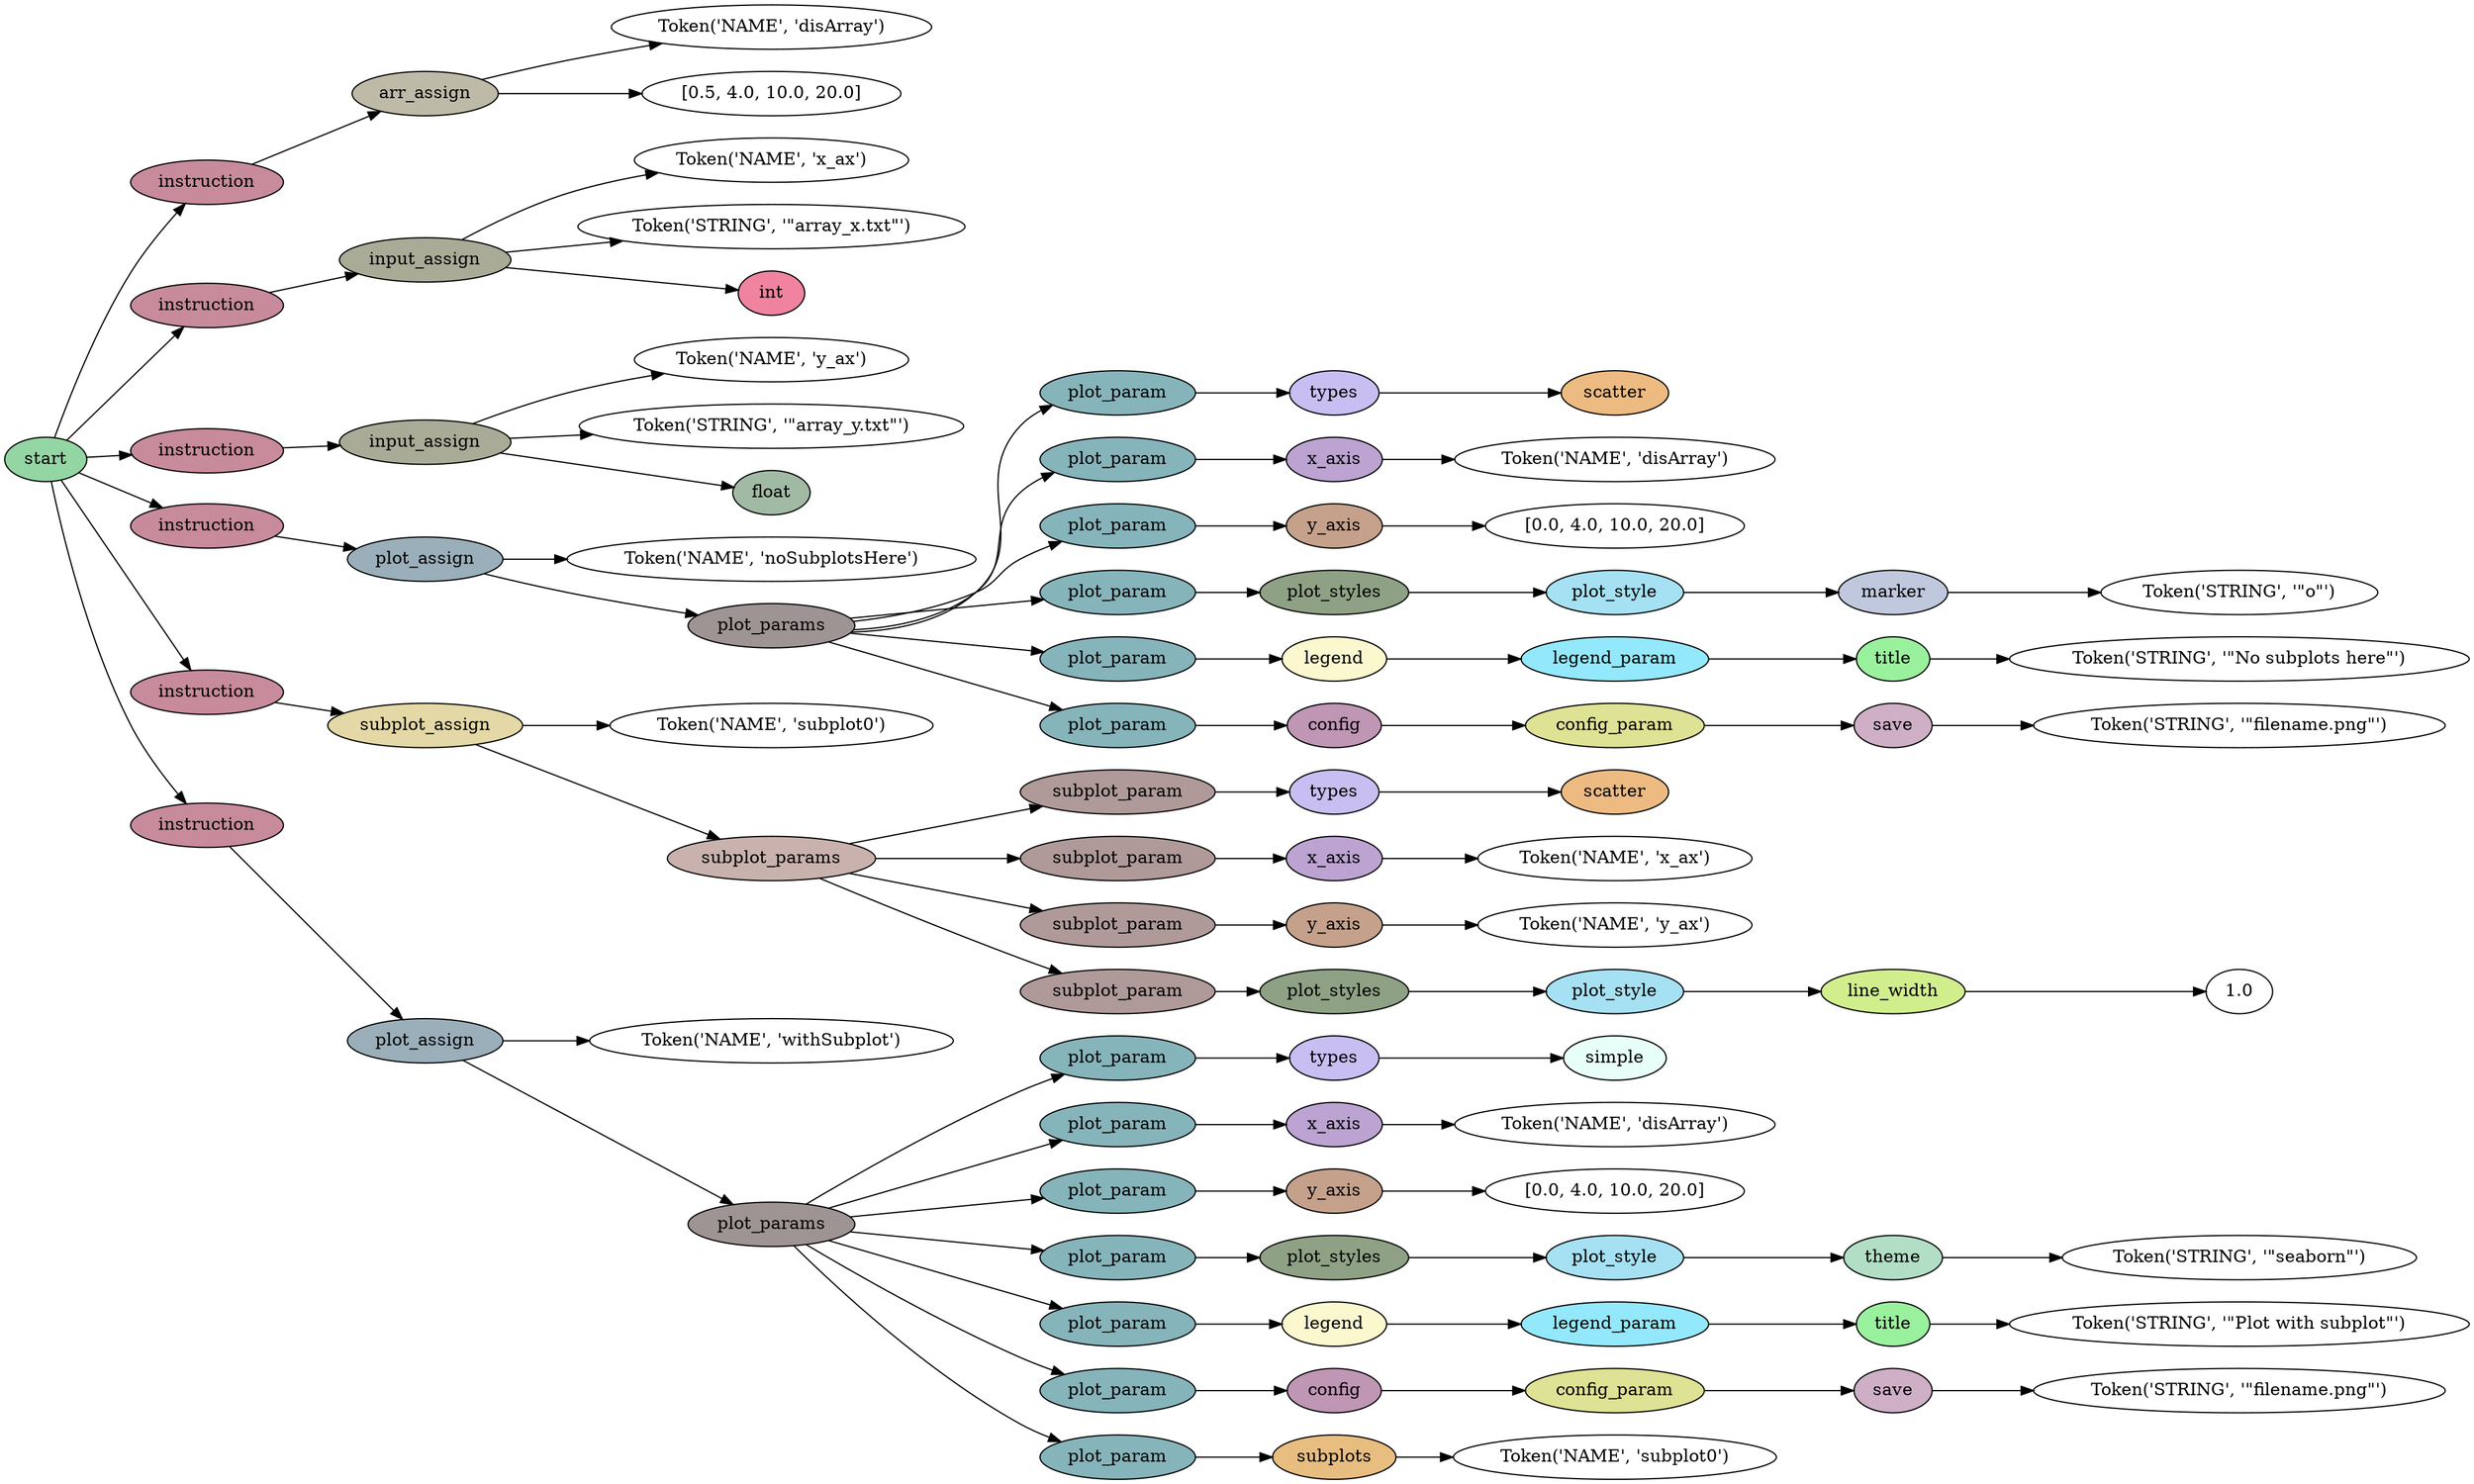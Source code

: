 digraph G {
rankdir=LR;
0 [label="Token('NAME', 'disArray')"];
1 [label="[0.5, 4.0, 10.0, 20.0]"];
2 [fillcolor="#bdbaa7", label=arr_assign, style=filled];
2 -> 0;
2 -> 1;
3 [fillcolor="#c78b9b", label=instruction, style=filled];
3 -> 2;
4 [label="Token('NAME', 'x_ax')"];
5 [label="Token('STRING', '\"array_x.txt\"')"];
6 [fillcolor="#f0839f", label=int, style=filled];
7 [fillcolor="#aaab97", label=input_assign, style=filled];
7 -> 4;
7 -> 5;
7 -> 6;
8 [fillcolor="#c78b9b", label=instruction, style=filled];
8 -> 7;
9 [label="Token('NAME', 'y_ax')"];
10 [label="Token('STRING', '\"array_y.txt\"')"];
11 [fillcolor="#a1baa4", label=float, style=filled];
12 [fillcolor="#aaab97", label=input_assign, style=filled];
12 -> 9;
12 -> 10;
12 -> 11;
13 [fillcolor="#c78b9b", label=instruction, style=filled];
13 -> 12;
14 [label="Token('NAME', 'noSubplotsHere')"];
15 [fillcolor="#edbb81", label=scatter, style=filled];
16 [fillcolor="#c9bef1", label=types, style=filled];
16 -> 15;
17 [fillcolor="#86b4bb", label=plot_param, style=filled];
17 -> 16;
18 [label="Token('NAME', 'disArray')"];
19 [fillcolor="#bca3d2", label=x_axis, style=filled];
19 -> 18;
20 [fillcolor="#86b4bb", label=plot_param, style=filled];
20 -> 19;
21 [label="[0.0, 4.0, 10.0, 20.0]"];
22 [fillcolor="#c5a18b", label=y_axis, style=filled];
22 -> 21;
23 [fillcolor="#86b4bb", label=plot_param, style=filled];
23 -> 22;
24 [label="Token('STRING', '\"o\"')"];
25 [fillcolor="#bfc8dd", label=marker, style=filled];
25 -> 24;
26 [fillcolor="#a5e1f2", label=plot_style, style=filled];
26 -> 25;
27 [fillcolor="#8ea184", label=plot_styles, style=filled];
27 -> 26;
28 [fillcolor="#86b4bb", label=plot_param, style=filled];
28 -> 27;
29 [label="Token('STRING', '\"No subplots here\"')"];
30 [fillcolor="#9af19d", label=title, style=filled];
30 -> 29;
31 [fillcolor="#93e8fb", label=legend_param, style=filled];
31 -> 30;
32 [fillcolor="#fbf7ce", label=legend, style=filled];
32 -> 31;
33 [fillcolor="#86b4bb", label=plot_param, style=filled];
33 -> 32;
34 [label="Token('STRING', '\"filename.png\"')"];
35 [fillcolor="#ceafc6", label=save, style=filled];
35 -> 34;
36 [fillcolor="#dee294", label=config_param, style=filled];
36 -> 35;
37 [fillcolor="#bf96b4", label=config, style=filled];
37 -> 36;
38 [fillcolor="#86b4bb", label=plot_param, style=filled];
38 -> 37;
39 [fillcolor="#9e9493", label=plot_params, style=filled];
39 -> 17;
39 -> 20;
39 -> 23;
39 -> 28;
39 -> 33;
39 -> 38;
40 [fillcolor="#9aafba", label=plot_assign, style=filled];
40 -> 14;
40 -> 39;
41 [fillcolor="#c78b9b", label=instruction, style=filled];
41 -> 40;
42 [label="Token('NAME', 'subplot0')"];
43 [fillcolor="#edbb81", label=scatter, style=filled];
44 [fillcolor="#c9bef1", label=types, style=filled];
44 -> 43;
45 [fillcolor="#af9a99", label=subplot_param, style=filled];
45 -> 44;
46 [label="Token('NAME', 'x_ax')"];
47 [fillcolor="#bca3d2", label=x_axis, style=filled];
47 -> 46;
48 [fillcolor="#af9a99", label=subplot_param, style=filled];
48 -> 47;
49 [label="Token('NAME', 'y_ax')"];
50 [fillcolor="#c5a18b", label=y_axis, style=filled];
50 -> 49;
51 [fillcolor="#af9a99", label=subplot_param, style=filled];
51 -> 50;
52 [label="1.0"];
53 [fillcolor="#d1ee8d", label=line_width, style=filled];
53 -> 52;
54 [fillcolor="#a5e1f2", label=plot_style, style=filled];
54 -> 53;
55 [fillcolor="#8ea184", label=plot_styles, style=filled];
55 -> 54;
56 [fillcolor="#af9a99", label=subplot_param, style=filled];
56 -> 55;
57 [fillcolor="#c9b2ad", label=subplot_params, style=filled];
57 -> 45;
57 -> 48;
57 -> 51;
57 -> 56;
58 [fillcolor="#e3d8a6", label=subplot_assign, style=filled];
58 -> 42;
58 -> 57;
59 [fillcolor="#c78b9b", label=instruction, style=filled];
59 -> 58;
60 [label="Token('NAME', 'withSubplot')"];
61 [fillcolor="#e8fef9", label=simple, style=filled];
62 [fillcolor="#c9bef1", label=types, style=filled];
62 -> 61;
63 [fillcolor="#86b4bb", label=plot_param, style=filled];
63 -> 62;
64 [label="Token('NAME', 'disArray')"];
65 [fillcolor="#bca3d2", label=x_axis, style=filled];
65 -> 64;
66 [fillcolor="#86b4bb", label=plot_param, style=filled];
66 -> 65;
67 [label="[0.0, 4.0, 10.0, 20.0]"];
68 [fillcolor="#c5a18b", label=y_axis, style=filled];
68 -> 67;
69 [fillcolor="#86b4bb", label=plot_param, style=filled];
69 -> 68;
70 [label="Token('STRING', '\"seaborn\"')"];
71 [fillcolor="#b1dec4", label=theme, style=filled];
71 -> 70;
72 [fillcolor="#a5e1f2", label=plot_style, style=filled];
72 -> 71;
73 [fillcolor="#8ea184", label=plot_styles, style=filled];
73 -> 72;
74 [fillcolor="#86b4bb", label=plot_param, style=filled];
74 -> 73;
75 [label="Token('STRING', '\"Plot with subplot\"')"];
76 [fillcolor="#9af19d", label=title, style=filled];
76 -> 75;
77 [fillcolor="#93e8fb", label=legend_param, style=filled];
77 -> 76;
78 [fillcolor="#fbf7ce", label=legend, style=filled];
78 -> 77;
79 [fillcolor="#86b4bb", label=plot_param, style=filled];
79 -> 78;
80 [label="Token('STRING', '\"filename.png\"')"];
81 [fillcolor="#ceafc6", label=save, style=filled];
81 -> 80;
82 [fillcolor="#dee294", label=config_param, style=filled];
82 -> 81;
83 [fillcolor="#bf96b4", label=config, style=filled];
83 -> 82;
84 [fillcolor="#86b4bb", label=plot_param, style=filled];
84 -> 83;
85 [label="Token('NAME', 'subplot0')"];
86 [fillcolor="#e8bd80", label=subplots, style=filled];
86 -> 85;
87 [fillcolor="#86b4bb", label=plot_param, style=filled];
87 -> 86;
88 [fillcolor="#9e9493", label=plot_params, style=filled];
88 -> 63;
88 -> 66;
88 -> 69;
88 -> 74;
88 -> 79;
88 -> 84;
88 -> 87;
89 [fillcolor="#9aafba", label=plot_assign, style=filled];
89 -> 60;
89 -> 88;
90 [fillcolor="#c78b9b", label=instruction, style=filled];
90 -> 89;
91 [fillcolor="#94d6a3", label=start, style=filled];
91 -> 3;
91 -> 8;
91 -> 13;
91 -> 41;
91 -> 59;
91 -> 90;
}
